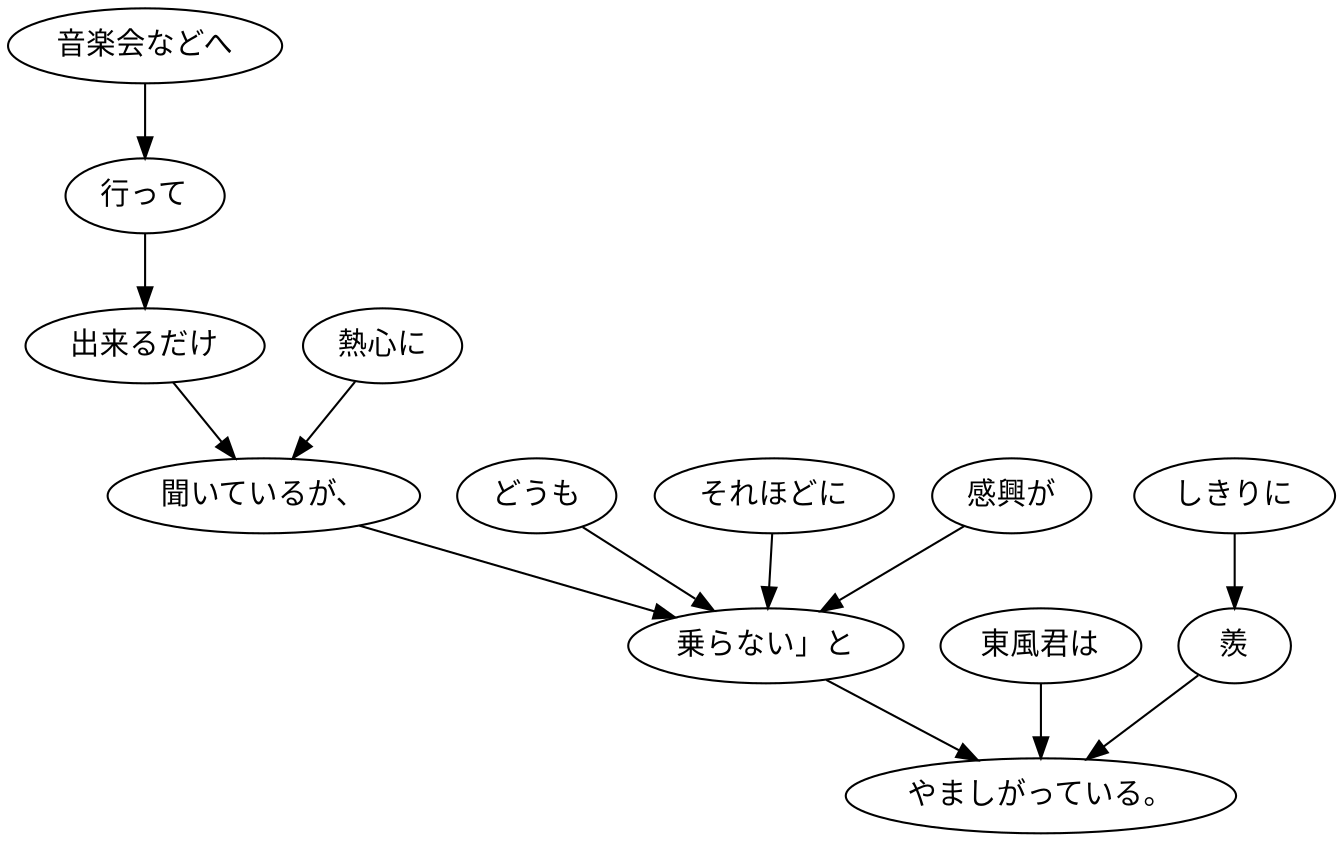 digraph graph7935 {
	node0 [label="音楽会などへ"];
	node1 [label="行って"];
	node2 [label="出来るだけ"];
	node3 [label="熱心に"];
	node4 [label="聞いているが、"];
	node5 [label="どうも"];
	node6 [label="それほどに"];
	node7 [label="感興が"];
	node8 [label="乗らない」と"];
	node9 [label="東風君は"];
	node10 [label="しきりに"];
	node11 [label="羨"];
	node12 [label="やましがっている。"];
	node0 -> node1;
	node1 -> node2;
	node2 -> node4;
	node3 -> node4;
	node4 -> node8;
	node5 -> node8;
	node6 -> node8;
	node7 -> node8;
	node8 -> node12;
	node9 -> node12;
	node10 -> node11;
	node11 -> node12;
}
